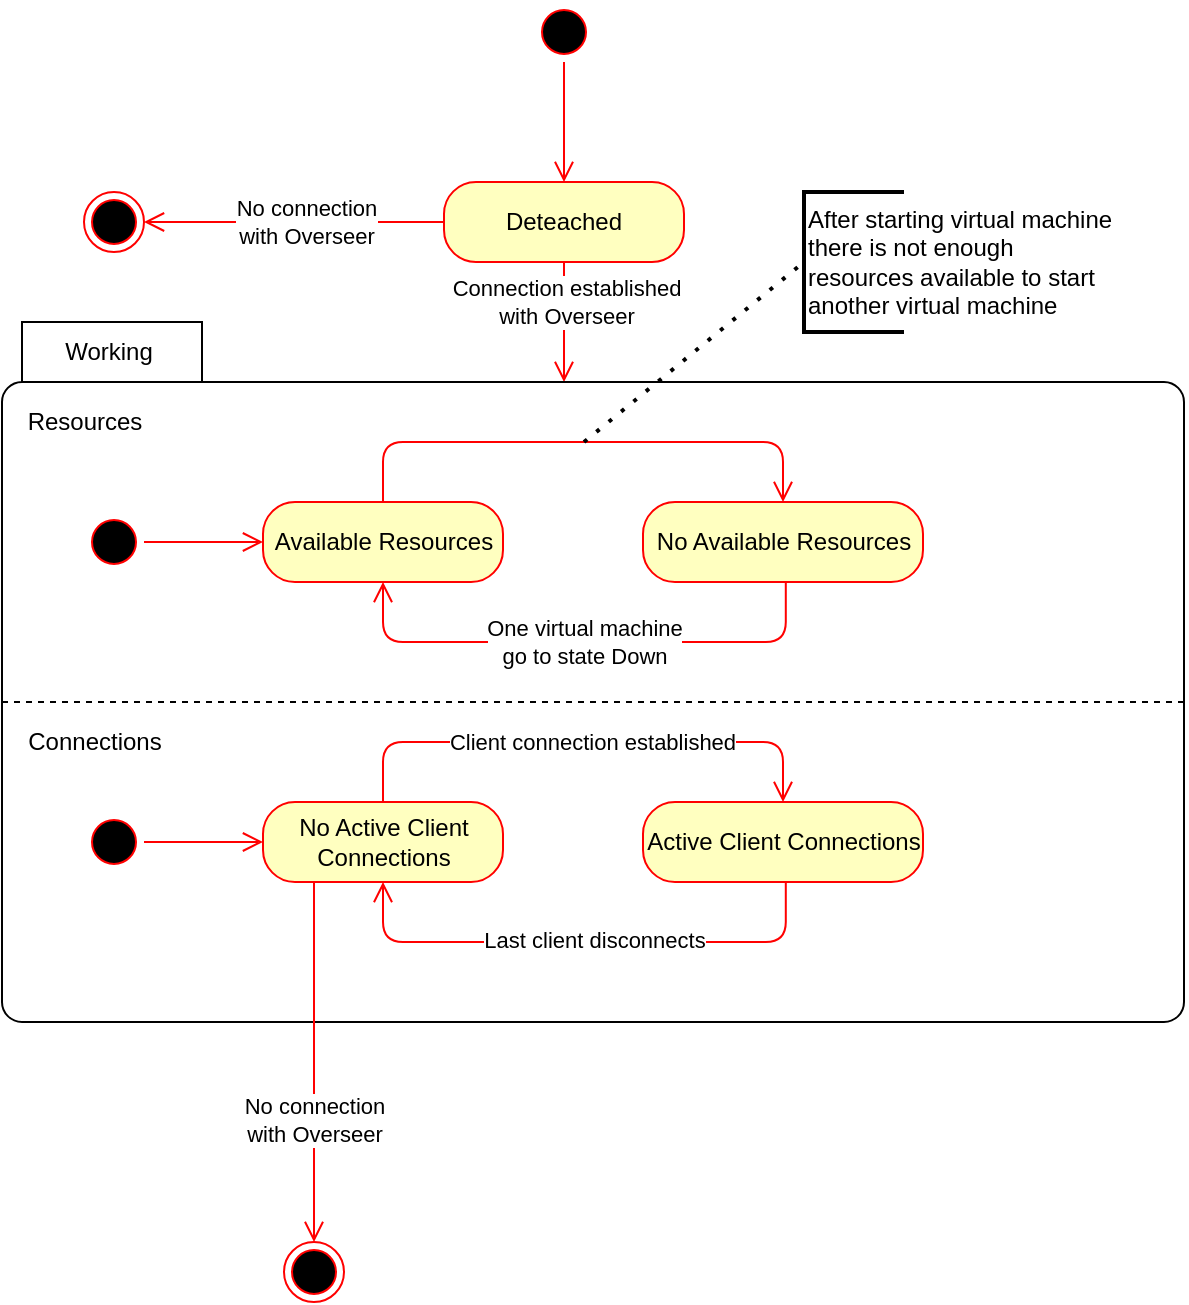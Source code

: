 <mxfile version="14.2.6" type="google"><diagram id="V3dLvYqM0pxQ-kU_-toZ" name="Page-1"><mxGraphModel dx="1185" dy="668" grid="1" gridSize="10" guides="1" tooltips="1" connect="1" arrows="1" fold="1" page="1" pageScale="1" pageWidth="827" pageHeight="1169" math="0" shadow="0"><root><mxCell id="0"/><mxCell id="1" parent="0"/><mxCell id="EAO-BnAcHIaiwrS40sHF-1" value="" style="ellipse;html=1;shape=endState;fillColor=#000000;strokeColor=#ff0000;" vertex="1" parent="1"><mxGeometry x="350" y="990" width="30" height="30" as="geometry"/></mxCell><mxCell id="EAO-BnAcHIaiwrS40sHF-2" value="" style="ellipse;html=1;shape=startState;fillColor=#000000;strokeColor=#ff0000;" vertex="1" parent="1"><mxGeometry x="475" y="370" width="30" height="30" as="geometry"/></mxCell><mxCell id="EAO-BnAcHIaiwrS40sHF-3" value="" style="edgeStyle=orthogonalEdgeStyle;html=1;verticalAlign=bottom;endArrow=open;endSize=8;strokeColor=#ff0000;entryX=0.5;entryY=0;entryDx=0;entryDy=0;" edge="1" source="EAO-BnAcHIaiwrS40sHF-2" parent="1" target="EAO-BnAcHIaiwrS40sHF-12"><mxGeometry relative="1" as="geometry"><mxPoint x="450" y="460" as="targetPoint"/><Array as="points"/></mxGeometry></mxCell><mxCell id="EAO-BnAcHIaiwrS40sHF-11" value="" style="edgeStyle=orthogonalEdgeStyle;html=1;verticalAlign=bottom;endArrow=open;endSize=8;strokeColor=#ff0000;entryX=0.5;entryY=0;entryDx=0;entryDy=0;" edge="1" source="EAO-BnAcHIaiwrS40sHF-10" parent="1"><mxGeometry relative="1" as="geometry"><mxPoint x="320" y="380.0" as="targetPoint"/></mxGeometry></mxCell><mxCell id="EAO-BnAcHIaiwrS40sHF-12" value="Deteached" style="rounded=1;whiteSpace=wrap;html=1;arcSize=40;fontColor=#000000;fillColor=#ffffc0;strokeColor=#ff0000;" vertex="1" parent="1"><mxGeometry x="430" y="460" width="120" height="40" as="geometry"/></mxCell><mxCell id="EAO-BnAcHIaiwrS40sHF-13" value="" style="edgeStyle=orthogonalEdgeStyle;html=1;verticalAlign=bottom;endArrow=open;endSize=8;strokeColor=#ff0000;" edge="1" source="EAO-BnAcHIaiwrS40sHF-12" parent="1"><mxGeometry relative="1" as="geometry"><mxPoint x="490" y="560" as="targetPoint"/></mxGeometry></mxCell><mxCell id="EAO-BnAcHIaiwrS40sHF-38" value="Connection established&lt;br&gt;with Overseer" style="edgeLabel;html=1;align=center;verticalAlign=middle;resizable=0;points=[];" vertex="1" connectable="0" parent="EAO-BnAcHIaiwrS40sHF-13"><mxGeometry x="0.341" relative="1" as="geometry"><mxPoint y="-20.48" as="offset"/></mxGeometry></mxCell><mxCell id="EAO-BnAcHIaiwrS40sHF-14" value="Working" style="shape=folder;align=center;verticalAlign=middle;fontStyle=0;tabWidth=100;tabHeight=30;tabPosition=left;html=1;boundedLbl=1;labelInHeader=1;rounded=1;absoluteArcSize=1;arcSize=10;" vertex="1" parent="1"><mxGeometry x="209" y="530" width="591" height="350" as="geometry"/></mxCell><mxCell id="EAO-BnAcHIaiwrS40sHF-16" value="" style="endArrow=none;dashed=1;html=1;entryX=0;entryY=0;entryDx=591;entryDy=190;entryPerimeter=0;exitX=0;exitY=0;exitDx=0;exitDy=190;exitPerimeter=0;" edge="1" parent="1" source="EAO-BnAcHIaiwrS40sHF-14" target="EAO-BnAcHIaiwrS40sHF-14"><mxGeometry width="50" height="50" relative="1" as="geometry"><mxPoint x="185" y="480" as="sourcePoint"/><mxPoint x="235" y="430" as="targetPoint"/></mxGeometry></mxCell><mxCell id="EAO-BnAcHIaiwrS40sHF-17" value="Connections" style="text;html=1;align=center;verticalAlign=middle;resizable=0;points=[];autosize=1;" vertex="1" parent="1"><mxGeometry x="215" y="730" width="80" height="20" as="geometry"/></mxCell><mxCell id="EAO-BnAcHIaiwrS40sHF-18" value="Resources" style="text;html=1;align=center;verticalAlign=middle;resizable=0;points=[];autosize=1;" vertex="1" parent="1"><mxGeometry x="215" y="570" width="70" height="20" as="geometry"/></mxCell><mxCell id="EAO-BnAcHIaiwrS40sHF-8" value="Available Resources" style="rounded=1;whiteSpace=wrap;html=1;arcSize=40;fontColor=#000000;fillColor=#ffffc0;strokeColor=#ff0000;" vertex="1" parent="1"><mxGeometry x="339.5" y="620" width="120" height="40" as="geometry"/></mxCell><mxCell id="EAO-BnAcHIaiwrS40sHF-9" value="" style="edgeStyle=orthogonalEdgeStyle;html=1;verticalAlign=bottom;endArrow=open;endSize=8;strokeColor=#ff0000;entryX=0.5;entryY=0;entryDx=0;entryDy=0;" edge="1" source="EAO-BnAcHIaiwrS40sHF-8" parent="1" target="EAO-BnAcHIaiwrS40sHF-6"><mxGeometry relative="1" as="geometry"><mxPoint x="399.5" y="480" as="targetPoint"/><Array as="points"><mxPoint x="399.5" y="590"/><mxPoint x="599.5" y="590"/></Array></mxGeometry></mxCell><mxCell id="EAO-BnAcHIaiwrS40sHF-6" value="No Available Resources" style="rounded=1;whiteSpace=wrap;html=1;arcSize=40;fontColor=#000000;fillColor=#ffffc0;strokeColor=#ff0000;" vertex="1" parent="1"><mxGeometry x="529.5" y="620" width="140" height="40" as="geometry"/></mxCell><mxCell id="EAO-BnAcHIaiwrS40sHF-7" value="" style="edgeStyle=orthogonalEdgeStyle;html=1;verticalAlign=bottom;endArrow=open;endSize=8;strokeColor=#ff0000;entryX=0.5;entryY=1;entryDx=0;entryDy=0;exitX=0.51;exitY=1.004;exitDx=0;exitDy=0;exitPerimeter=0;" edge="1" source="EAO-BnAcHIaiwrS40sHF-6" parent="1" target="EAO-BnAcHIaiwrS40sHF-8"><mxGeometry relative="1" as="geometry"><mxPoint x="739.5" y="545" as="targetPoint"/><Array as="points"><mxPoint x="600.5" y="690"/><mxPoint x="399.5" y="690"/></Array></mxGeometry></mxCell><mxCell id="EAO-BnAcHIaiwrS40sHF-40" value="One virtual machine&lt;br&gt;go to state Down" style="edgeLabel;html=1;align=center;verticalAlign=middle;resizable=0;points=[];" vertex="1" connectable="0" parent="EAO-BnAcHIaiwrS40sHF-7"><mxGeometry x="-0.117" relative="1" as="geometry"><mxPoint x="-15.6" as="offset"/></mxGeometry></mxCell><mxCell id="EAO-BnAcHIaiwrS40sHF-19" value="No Active Client Connections" style="rounded=1;whiteSpace=wrap;html=1;arcSize=40;fontColor=#000000;fillColor=#ffffc0;strokeColor=#ff0000;" vertex="1" parent="1"><mxGeometry x="339.5" y="770" width="120" height="40" as="geometry"/></mxCell><mxCell id="EAO-BnAcHIaiwrS40sHF-20" value="" style="edgeStyle=orthogonalEdgeStyle;html=1;verticalAlign=bottom;endArrow=open;endSize=8;strokeColor=#ff0000;entryX=0.5;entryY=0;entryDx=0;entryDy=0;" edge="1" parent="1" source="EAO-BnAcHIaiwrS40sHF-19" target="EAO-BnAcHIaiwrS40sHF-21"><mxGeometry relative="1" as="geometry"><mxPoint x="399.5" y="630" as="targetPoint"/><Array as="points"><mxPoint x="399.5" y="740"/><mxPoint x="599.5" y="740"/></Array></mxGeometry></mxCell><mxCell id="EAO-BnAcHIaiwrS40sHF-46" value="Client connection established" style="edgeLabel;html=1;align=center;verticalAlign=middle;resizable=0;points=[];" vertex="1" connectable="0" parent="EAO-BnAcHIaiwrS40sHF-20"><mxGeometry x="-0.28" relative="1" as="geometry"><mxPoint x="41.22" as="offset"/></mxGeometry></mxCell><mxCell id="EAO-BnAcHIaiwrS40sHF-21" value="Active Client Connections" style="rounded=1;whiteSpace=wrap;html=1;arcSize=40;fontColor=#000000;fillColor=#ffffc0;strokeColor=#ff0000;" vertex="1" parent="1"><mxGeometry x="529.5" y="770" width="140" height="40" as="geometry"/></mxCell><mxCell id="EAO-BnAcHIaiwrS40sHF-22" value="" style="edgeStyle=orthogonalEdgeStyle;html=1;verticalAlign=bottom;endArrow=open;endSize=8;strokeColor=#ff0000;entryX=0.5;entryY=1;entryDx=0;entryDy=0;exitX=0.51;exitY=1.004;exitDx=0;exitDy=0;exitPerimeter=0;" edge="1" parent="1" source="EAO-BnAcHIaiwrS40sHF-21" target="EAO-BnAcHIaiwrS40sHF-19"><mxGeometry relative="1" as="geometry"><mxPoint x="739.5" y="695" as="targetPoint"/><Array as="points"><mxPoint x="600.5" y="840"/><mxPoint x="399.5" y="840"/></Array></mxGeometry></mxCell><mxCell id="EAO-BnAcHIaiwrS40sHF-47" value="Last client disconnects" style="edgeLabel;html=1;align=center;verticalAlign=middle;resizable=0;points=[];" vertex="1" connectable="0" parent="EAO-BnAcHIaiwrS40sHF-22"><mxGeometry x="-0.155" y="-1" relative="1" as="geometry"><mxPoint x="-15.43" as="offset"/></mxGeometry></mxCell><mxCell id="EAO-BnAcHIaiwrS40sHF-25" value="" style="ellipse;html=1;shape=startState;fillColor=#000000;strokeColor=#ff0000;" vertex="1" parent="1"><mxGeometry x="250" y="625" width="30" height="30" as="geometry"/></mxCell><mxCell id="EAO-BnAcHIaiwrS40sHF-27" value="" style="edgeStyle=orthogonalEdgeStyle;html=1;verticalAlign=bottom;endArrow=open;endSize=8;strokeColor=#ff0000;entryX=0.5;entryY=0;entryDx=0;entryDy=0;exitX=1;exitY=0.5;exitDx=0;exitDy=0;" edge="1" parent="1" source="EAO-BnAcHIaiwrS40sHF-25"><mxGeometry relative="1" as="geometry"><mxPoint x="339.5" y="640" as="targetPoint"/><mxPoint x="350" y="460" as="sourcePoint"/></mxGeometry></mxCell><mxCell id="EAO-BnAcHIaiwrS40sHF-29" value="" style="ellipse;html=1;shape=startState;fillColor=#000000;strokeColor=#ff0000;" vertex="1" parent="1"><mxGeometry x="250" y="775" width="30" height="30" as="geometry"/></mxCell><mxCell id="EAO-BnAcHIaiwrS40sHF-30" value="" style="edgeStyle=orthogonalEdgeStyle;html=1;verticalAlign=bottom;endArrow=open;endSize=8;strokeColor=#ff0000;entryX=0.5;entryY=0;entryDx=0;entryDy=0;exitX=1;exitY=0.5;exitDx=0;exitDy=0;" edge="1" parent="1" source="EAO-BnAcHIaiwrS40sHF-29"><mxGeometry relative="1" as="geometry"><mxPoint x="339.5" y="790" as="targetPoint"/><mxPoint x="350" y="610" as="sourcePoint"/></mxGeometry></mxCell><mxCell id="EAO-BnAcHIaiwrS40sHF-33" value="" style="edgeStyle=orthogonalEdgeStyle;html=1;verticalAlign=bottom;endArrow=open;endSize=8;strokeColor=#ff0000;entryX=0.5;entryY=0;entryDx=0;entryDy=0;exitX=0.125;exitY=1;exitDx=0;exitDy=0;exitPerimeter=0;" edge="1" parent="1" target="EAO-BnAcHIaiwrS40sHF-1"><mxGeometry relative="1" as="geometry"><mxPoint x="360.0" y="800" as="targetPoint"/><mxPoint x="365" y="810" as="sourcePoint"/><Array as="points"><mxPoint x="365.5" y="930"/><mxPoint x="365.5" y="930"/></Array></mxGeometry></mxCell><mxCell id="EAO-BnAcHIaiwrS40sHF-50" value="No connection&lt;br&gt;with Overseer" style="edgeLabel;html=1;align=center;verticalAlign=middle;resizable=0;points=[];" vertex="1" connectable="0" parent="EAO-BnAcHIaiwrS40sHF-33"><mxGeometry x="0.32" y="2" relative="1" as="geometry"><mxPoint x="-2" as="offset"/></mxGeometry></mxCell><mxCell id="EAO-BnAcHIaiwrS40sHF-35" value="" style="ellipse;html=1;shape=endState;fillColor=#000000;strokeColor=#ff0000;" vertex="1" parent="1"><mxGeometry x="250" y="465" width="30" height="30" as="geometry"/></mxCell><mxCell id="EAO-BnAcHIaiwrS40sHF-36" value="" style="edgeStyle=orthogonalEdgeStyle;html=1;verticalAlign=bottom;endArrow=open;endSize=8;strokeColor=#ff0000;exitX=0;exitY=0.5;exitDx=0;exitDy=0;entryX=1;entryY=0.5;entryDx=0;entryDy=0;" edge="1" parent="1" source="EAO-BnAcHIaiwrS40sHF-12" target="EAO-BnAcHIaiwrS40sHF-35"><mxGeometry relative="1" as="geometry"><mxPoint x="369.5" y="480" as="targetPoint"/><mxPoint x="369.5" y="420" as="sourcePoint"/></mxGeometry></mxCell><mxCell id="EAO-BnAcHIaiwrS40sHF-37" value="No connection&lt;br&gt;with Overseer" style="edgeLabel;html=1;align=center;verticalAlign=middle;resizable=0;points=[];" vertex="1" connectable="0" parent="EAO-BnAcHIaiwrS40sHF-36"><mxGeometry x="0.376" relative="1" as="geometry"><mxPoint x="33.33" as="offset"/></mxGeometry></mxCell><mxCell id="EAO-BnAcHIaiwrS40sHF-44" value="After starting virtual machine&lt;br&gt;there is not enough&lt;br&gt;resources available to start&lt;br&gt;another virtual machine" style="strokeWidth=2;html=1;shape=mxgraph.flowchart.annotation_1;align=left;pointerEvents=1;" vertex="1" parent="1"><mxGeometry x="610" y="465" width="50" height="70" as="geometry"/></mxCell><mxCell id="EAO-BnAcHIaiwrS40sHF-45" value="" style="endArrow=none;dashed=1;html=1;dashPattern=1 3;strokeWidth=2;entryX=0;entryY=0.5;entryDx=0;entryDy=0;entryPerimeter=0;" edge="1" parent="1" target="EAO-BnAcHIaiwrS40sHF-44"><mxGeometry width="50" height="50" relative="1" as="geometry"><mxPoint x="500" y="590" as="sourcePoint"/><mxPoint x="430" y="570" as="targetPoint"/></mxGeometry></mxCell></root></mxGraphModel></diagram></mxfile>
